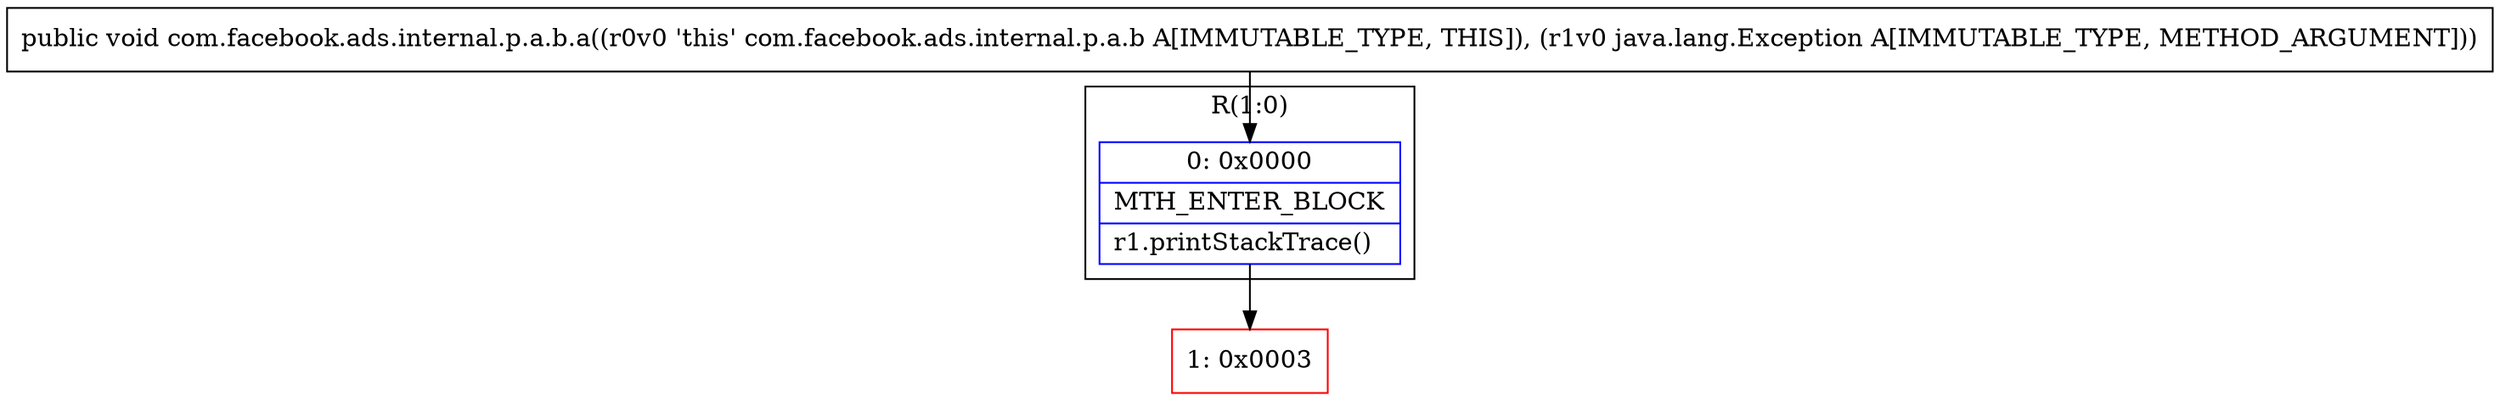 digraph "CFG forcom.facebook.ads.internal.p.a.b.a(Ljava\/lang\/Exception;)V" {
subgraph cluster_Region_666405225 {
label = "R(1:0)";
node [shape=record,color=blue];
Node_0 [shape=record,label="{0\:\ 0x0000|MTH_ENTER_BLOCK\l|r1.printStackTrace()\l}"];
}
Node_1 [shape=record,color=red,label="{1\:\ 0x0003}"];
MethodNode[shape=record,label="{public void com.facebook.ads.internal.p.a.b.a((r0v0 'this' com.facebook.ads.internal.p.a.b A[IMMUTABLE_TYPE, THIS]), (r1v0 java.lang.Exception A[IMMUTABLE_TYPE, METHOD_ARGUMENT])) }"];
MethodNode -> Node_0;
Node_0 -> Node_1;
}

